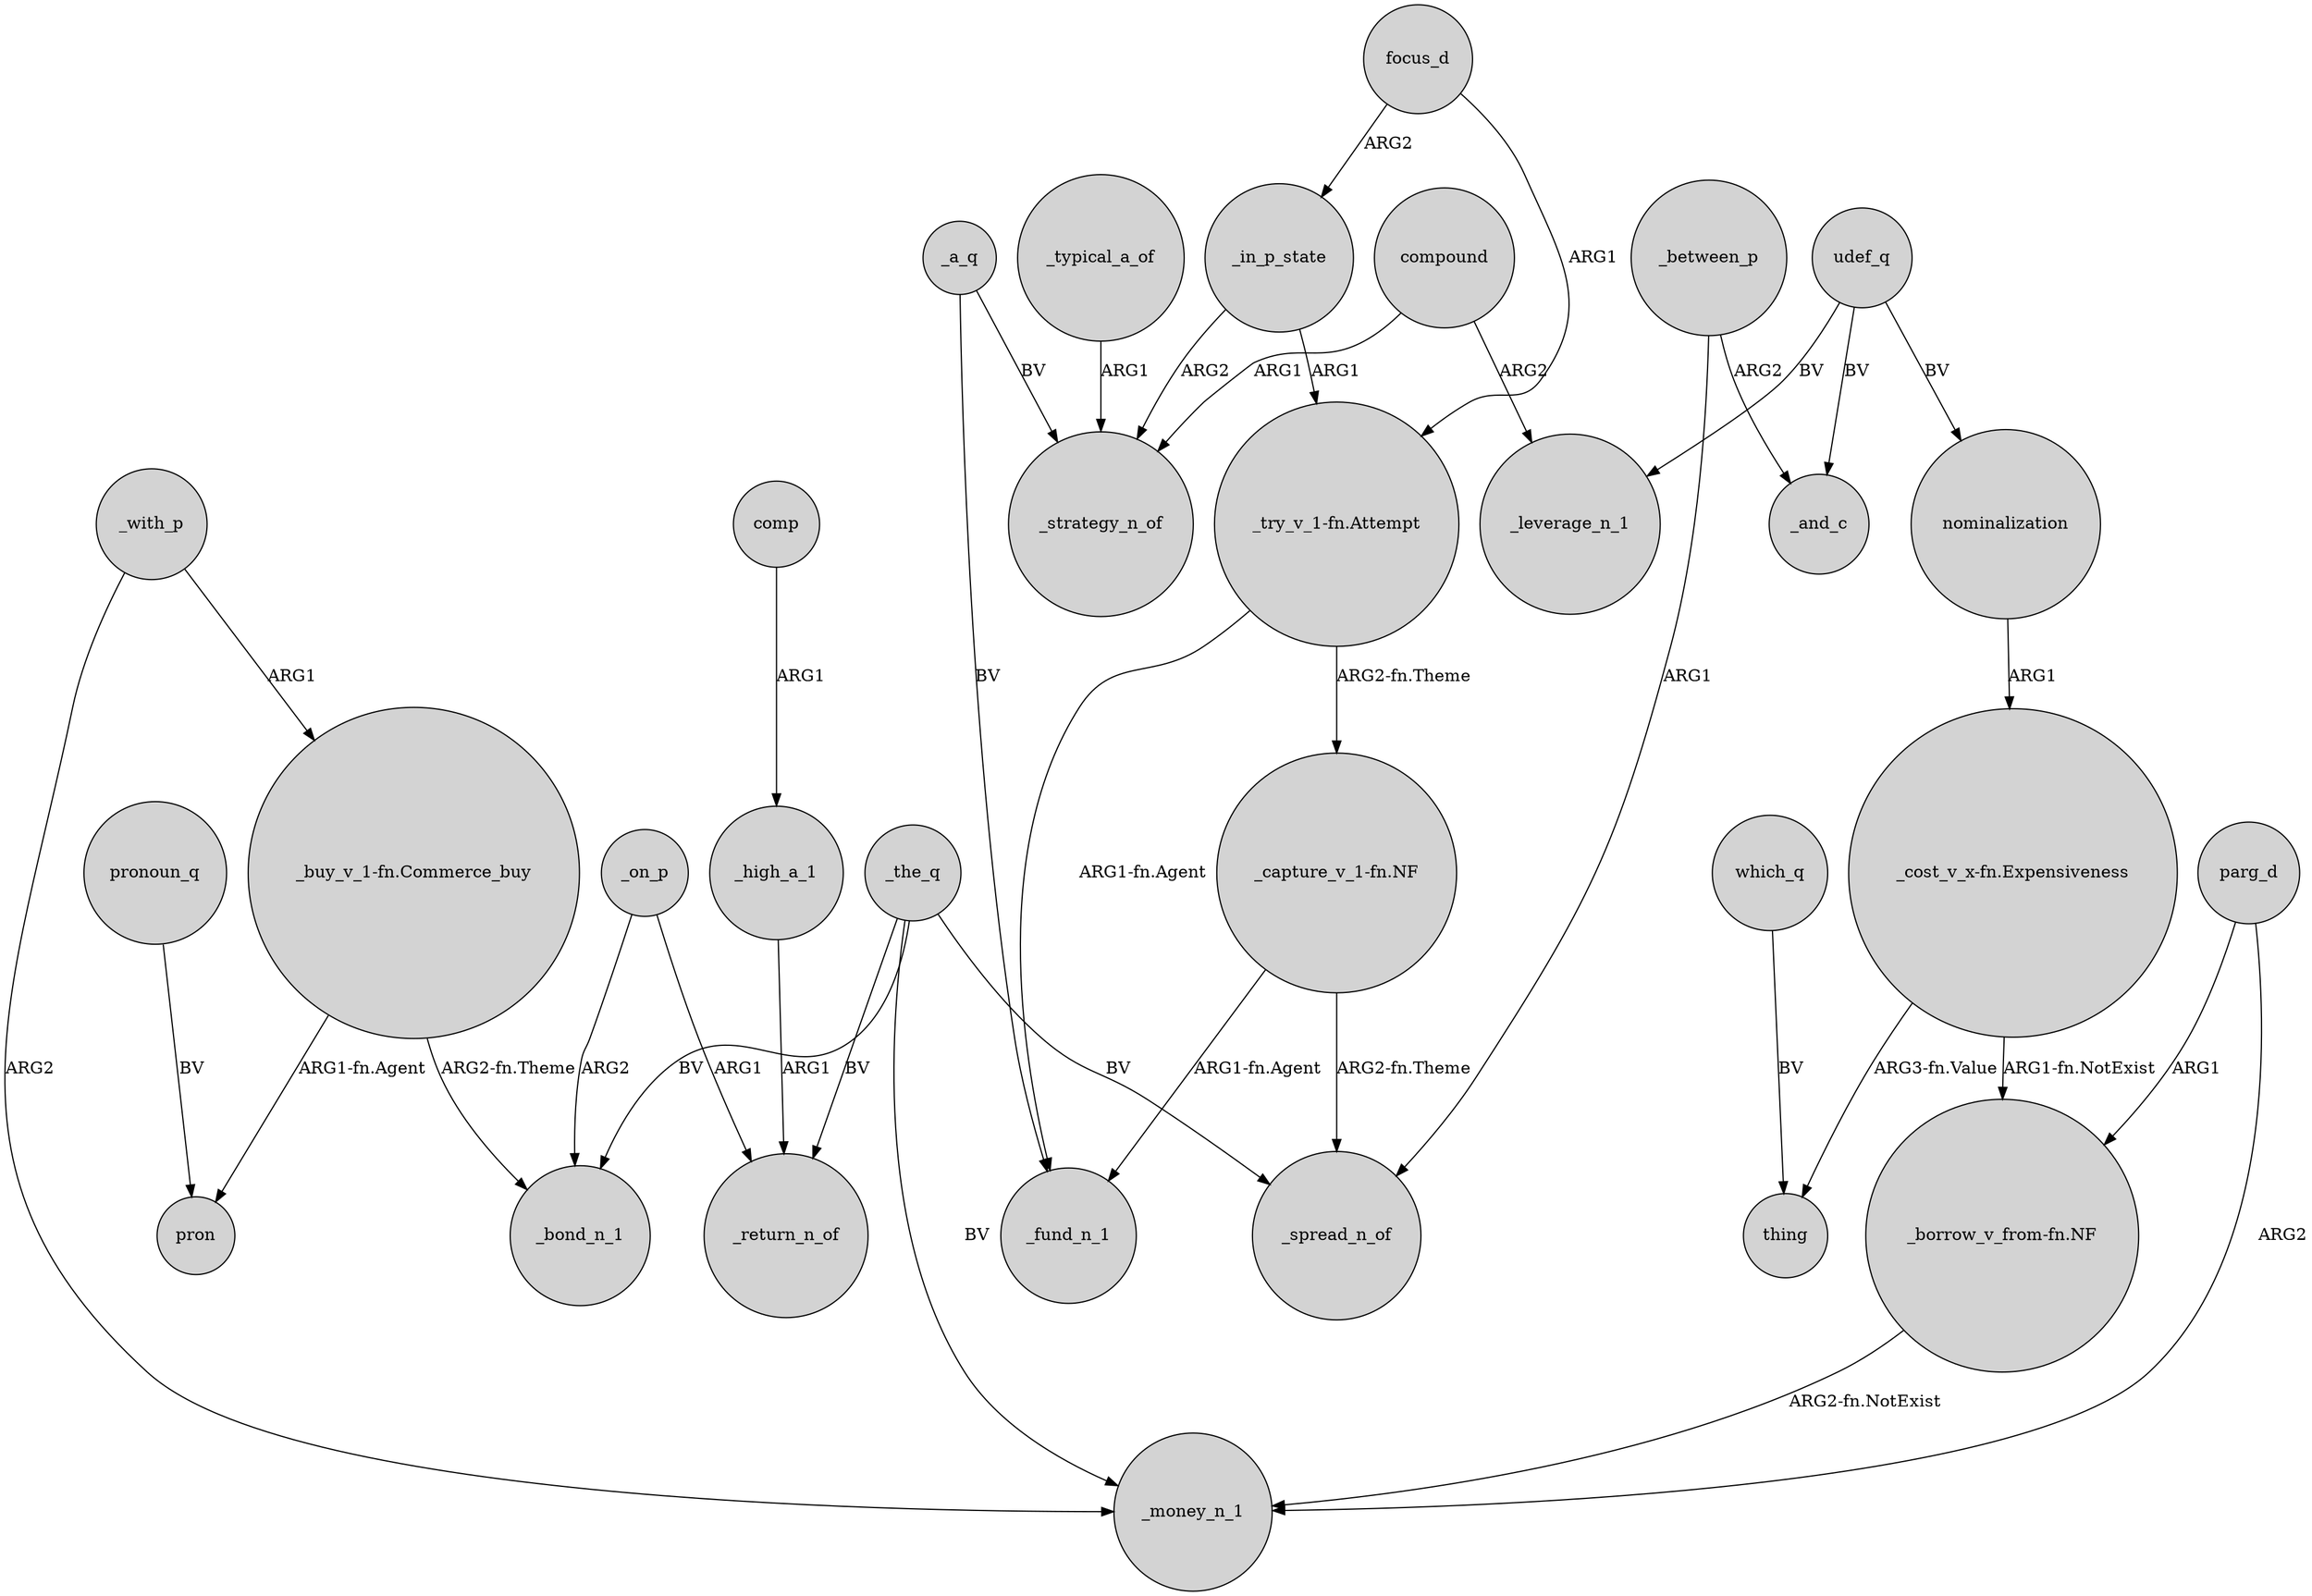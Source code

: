digraph {
	node [shape=circle style=filled]
	_with_p -> "_buy_v_1-fn.Commerce_buy" [label=ARG1]
	"_capture_v_1-fn.NF" -> _spread_n_of [label="ARG2-fn.Theme"]
	_the_q -> _return_n_of [label=BV]
	_the_q -> _money_n_1 [label=BV]
	"_borrow_v_from-fn.NF" -> _money_n_1 [label="ARG2-fn.NotExist"]
	nominalization -> "_cost_v_x-fn.Expensiveness" [label=ARG1]
	"_buy_v_1-fn.Commerce_buy" -> pron [label="ARG1-fn.Agent"]
	focus_d -> _in_p_state [label=ARG2]
	compound -> _strategy_n_of [label=ARG1]
	_high_a_1 -> _return_n_of [label=ARG1]
	comp -> _high_a_1 [label=ARG1]
	"_cost_v_x-fn.Expensiveness" -> thing [label="ARG3-fn.Value"]
	compound -> _leverage_n_1 [label=ARG2]
	_a_q -> _fund_n_1 [label=BV]
	parg_d -> _money_n_1 [label=ARG2]
	pronoun_q -> pron [label=BV]
	"_capture_v_1-fn.NF" -> _fund_n_1 [label="ARG1-fn.Agent"]
	_on_p -> _return_n_of [label=ARG1]
	_the_q -> _spread_n_of [label=BV]
	_between_p -> _and_c [label=ARG2]
	_typical_a_of -> _strategy_n_of [label=ARG1]
	_between_p -> _spread_n_of [label=ARG1]
	_on_p -> _bond_n_1 [label=ARG2]
	_the_q -> _bond_n_1 [label=BV]
	"_buy_v_1-fn.Commerce_buy" -> _bond_n_1 [label="ARG2-fn.Theme"]
	"_try_v_1-fn.Attempt" -> "_capture_v_1-fn.NF" [label="ARG2-fn.Theme"]
	udef_q -> nominalization [label=BV]
	_with_p -> _money_n_1 [label=ARG2]
	_in_p_state -> _strategy_n_of [label=ARG2]
	parg_d -> "_borrow_v_from-fn.NF" [label=ARG1]
	focus_d -> "_try_v_1-fn.Attempt" [label=ARG1]
	_in_p_state -> "_try_v_1-fn.Attempt" [label=ARG1]
	"_cost_v_x-fn.Expensiveness" -> "_borrow_v_from-fn.NF" [label="ARG1-fn.NotExist"]
	udef_q -> _and_c [label=BV]
	"_try_v_1-fn.Attempt" -> _fund_n_1 [label="ARG1-fn.Agent"]
	udef_q -> _leverage_n_1 [label=BV]
	_a_q -> _strategy_n_of [label=BV]
	which_q -> thing [label=BV]
}
